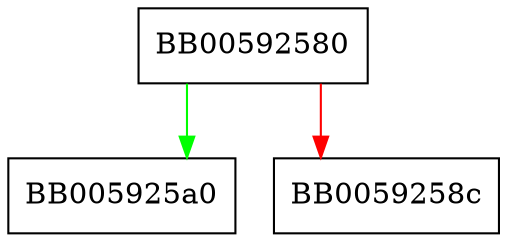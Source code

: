 digraph ossl_ec_GFp_mont_field_sqr {
  node [shape="box"];
  graph [splines=ortho];
  BB00592580 -> BB005925a0 [color="green"];
  BB00592580 -> BB0059258c [color="red"];
}